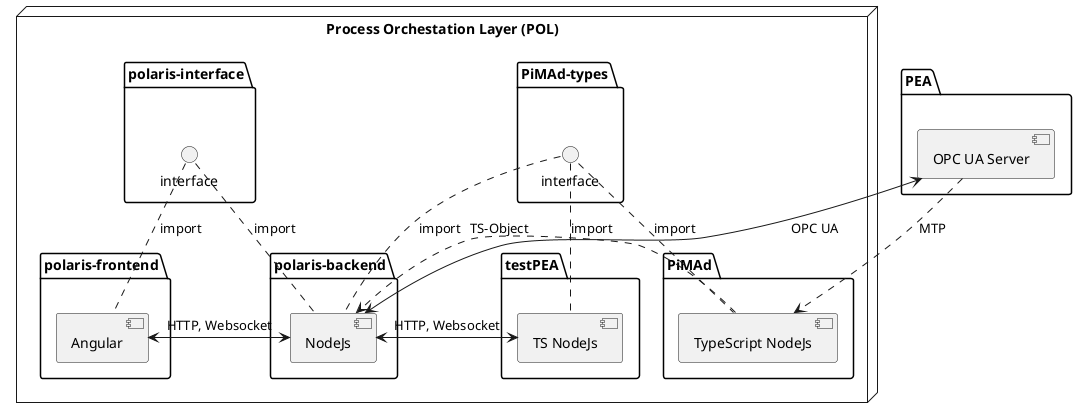 @startuml
skinparam monochrome true

package PEA {
    [OPC UA Server]
}

node "Process Orchestation Layer (POL)" {
    package "polaris-backend" as backend {
        [NodeJs]
    }

    package "polaris-frontend" as frontend {
        [Angular] <-> [NodeJs] : HTTP, Websocket
    }

    package "PiMAd-types" {
        () interface as if2
    }

    package "polaris-interface" {
        () interface as if1
    }
    
    package "PiMAd" {
        [TypeScript NodeJs]
    }

    package "testPEA" {
        [TS NodeJs] <-> [NodeJs] : HTTP, Websocket
    }
}


if1 .. [NodeJs] : import
if1 .. [Angular] : import

if2 .. [NodeJs] : import
if2 .. [TypeScript NodeJs] : import
if2 .. [TS NodeJs] : import

[OPC UA Server] <--> [NodeJs] : OPC UA

[OPC UA Server] .> [TypeScript NodeJs]: MTP
[TypeScript NodeJs] .> [NodeJs] : TS-Object

@enduml
